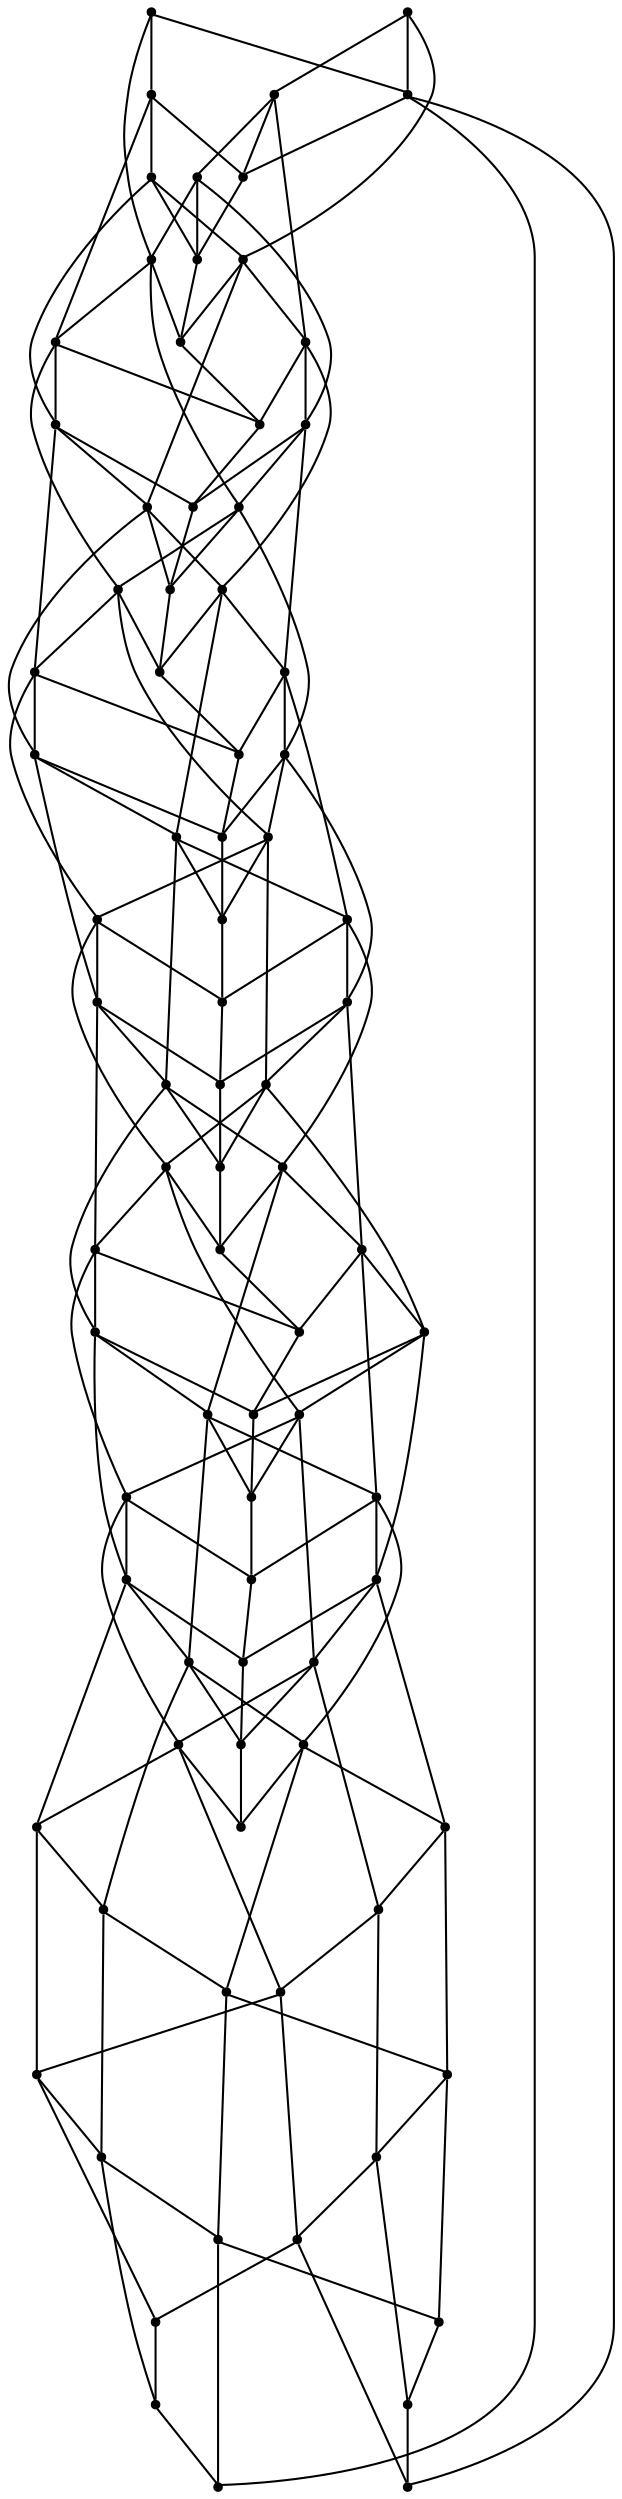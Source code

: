 graph {
  node [shape=point,comment="{\"directed\":false,\"doi\":\"10.1007/978-3-030-92931-2_17\",\"figure\":\"2\"}"]

  v0 [pos="683.0046570267875,1647.8105200933032"]
  v1 [pos="683.0046570267876,1672.3182292240208"]
  v2 [pos="683.0046570267875,1623.2985029000852"]
  v3 [pos="683.0046570267876,1598.7866128821443"]
  v4 [pos="683.0046570267875,1574.274722864203"]
  v5 [pos="683.0046570267875,1549.7669024551183"]
  v6 [pos="683.0046570267876,1525.2550124371774"]
  v7 [pos="683.0046570267875,1500.7429952439595"]
  v8 [pos="683.0046570267875,1476.2311052260184"]
  v9 [pos="683.0046570267875,1451.7232848169338"]
  v10 [pos="683.0046570267875,1427.2113947989926"]
  v11 [pos="683.0046570267876,1402.6993776057748"]
  v12 [pos="683.0046570267875,1378.1874875878336"]
  v13 [pos="683.0046570267875,1353.679667178749"]
  v14 [pos="683.0046570267876,1329.1677771608079"]
  v15 [pos="683.0046570267875,1304.655887142867"]
  v16 [pos="683.0046570267876,1280.1438699496491"]
  v17 [pos="683.0046570267875,1255.631979931708"]
  v18 [pos="683.0046570267876,1231.1241595226231"]
  v19 [pos="683.0046570267876,1206.6122695046822"]
  v20 [pos="683.0046570267875,1182.100379486741"]
  v21 [pos="683.0046570267875,1157.5883622935235"]
  v22 [pos="683.0046570267875,1133.080669059715"]
  v23 [pos="683.0046570267875,1108.5686518664975"]
  v24 [pos="683.0046570267875,1084.0567618485566"]
  v25 [pos="683.0046570267875,1059.5448718306152"]
  v26 [pos="683.0046570267876,1035.0370514215306"]
  v27 [pos="683.0046570267876,1010.5251614035897"]
  v28 [pos="683.0046570267875,986.0131442103716"]
  v29 [pos="683.0046570267875,961.5012541924307"]
  v30 [pos="683.0046570267876,936.9893641744895"]
  v31 [pos="486.9150582851575,1304.655887142867"]
  v32 [pos="486.91505828515756,1329.1677771608079"]
  v33 [pos="486.91505828515756,1353.679667178749"]
  v34 [pos="486.91505828515756,1378.1874875878339"]
  v35 [pos="486.9150582851575,1402.6993776057748"]
  v36 [pos="486.9150582851575,1427.2113947989926"]
  v37 [pos="486.9150582851575,1451.7232848169338"]
  v38 [pos="486.9150582851575,1476.2311052260184"]
  v39 [pos="486.91505828515756,1500.7429952439593"]
  v40 [pos="486.9150582851575,1525.2550124371774"]
  v41 [pos="486.9150582851575,1549.7669024551183"]
  v42 [pos="486.91505828515756,1574.274722864203"]
  v43 [pos="486.9150582851575,1598.7866128821443"]
  v44 [pos="486.9150582851575,1623.2985029000852"]
  v45 [pos="486.9150582851575,1647.810520093303"]
  v46 [pos="486.91505828515756,1672.3182292240208"]
  v47 [pos="486.9150582851575,1696.8302305203288"]
  v48 [pos="486.9150582851575,1721.34212053827"]
  v49 [pos="486.9150582851575,1745.854010556211"]
  v50 [pos="486.9150582851575,1770.3660277494287"]
  v51 [pos="486.9150582851575,1794.8737209832368"]
  v52 [pos="486.9150582851575,1819.3857381764547"]
  v53 [pos="290.82131834782496,1010.5251614035897"]
  v54 [pos="290.82131834782496,1035.0370514215306"]
  v55 [pos="290.82131834782496,1059.5448718306154"]
  v56 [pos="290.82131834782496,1084.0567618485563"]
  v57 [pos="290.82131834782496,1108.5686518664975"]
  v58 [pos="290.82131834782496,1133.0806690597153"]
  v59 [pos="290.82131834782496,1157.5883622935235"]
  v60 [pos="290.82131834782496,1182.100379486741"]
  v61 [pos="290.82131834782496,1206.6122695046822"]
  v62 [pos="290.82131834782496,1231.1241595226231"]
  v63 [pos="290.82131834782496,1255.631979931708"]
  v64 [pos="290.82131834782496,1280.1438699496491"]
  v65 [pos="290.82131834782496,1304.655887142867"]
  v66 [pos="290.82131834782496,1329.167777160808"]
  v67 [pos="290.82131834782496,1353.6796671787488"]
  v68 [pos="290.82131834782496,1378.1874875878339"]
  v69 [pos="290.82131834782496,1402.6993776057748"]
  v70 [pos="290.82131834782496,1427.2113947989926"]
  v71 [pos="290.82131834782496,1451.7232848169338"]
  v72 [pos="290.82131834782496,1476.2311052260184"]
  v73 [pos="290.82131834782496,1500.7429952439595"]
  v74 [pos="290.82131834782496,1525.2550124371774"]
  v75 [pos="290.82131834782496,1549.7669024551183"]
  v76 [pos="290.82131834782496,1574.274722864203"]
  v77 [pos="290.82131834782496,1598.7866128821443"]
  v78 [pos="290.82131834782496,1623.2985029000852"]
  v79 [pos="290.82131834782496,1647.8105200933032"]
  v80 [pos="290.82131834782496,1672.3182292240208"]
  v81 [pos="290.82131834782496,986.0131442103718"]
  v82 [pos="290.82131834782496,961.5012541924307"]
  v83 [pos="290.82131834782496,936.9893641744895"]

  v0 -- v1 [id="-1",pos="683.0046570267875,1647.8105200933032 683.0046570267876,1672.3182292240208 683.0046570267876,1672.3182292240208 683.0046570267876,1672.3182292240208"]
  v77 -- v1 [id="-2",pos="290.82131834782496,1598.7866128821443 683.0046570267876,1672.3182292240208 683.0046570267876,1672.3182292240208 683.0046570267876,1672.3182292240208"]
  v76 -- v0 [id="-3",pos="290.82131834782496,1574.274722864203 683.0046570267875,1647.8105200933032 683.0046570267875,1647.8105200933032 683.0046570267875,1647.8105200933032"]
  v75 -- v2 [id="-4",pos="290.82131834782496,1549.7669024551183 683.0046570267875,1623.2985029000852 683.0046570267875,1623.2985029000852 683.0046570267875,1623.2985029000852"]
  v74 -- v3 [id="-5",pos="290.82131834782496,1525.2550124371774 683.0046570267876,1598.7866128821443 683.0046570267876,1598.7866128821443 683.0046570267876,1598.7866128821443"]
  v73 -- v4 [id="-6",pos="290.82131834782496,1500.7429952439595 683.0046570267875,1574.274722864203 683.0046570267875,1574.274722864203 683.0046570267875,1574.274722864203"]
  v72 -- v5 [id="-7",pos="290.82131834782496,1476.2311052260184 683.0046570267875,1549.7669024551183 683.0046570267875,1549.7669024551183 683.0046570267875,1549.7669024551183"]
  v71 -- v6 [id="-8",pos="290.82131834782496,1451.7232848169338 683.0046570267876,1525.2550124371774 683.0046570267876,1525.2550124371774 683.0046570267876,1525.2550124371774"]
  v70 -- v7 [id="-9",pos="290.82131834782496,1427.2113947989926 683.0046570267875,1500.7429952439595 683.0046570267875,1500.7429952439595 683.0046570267875,1500.7429952439595"]
  v69 -- v8 [id="-10",pos="290.82131834782496,1402.6993776057748 683.0046570267875,1476.2311052260184 683.0046570267875,1476.2311052260184 683.0046570267875,1476.2311052260184"]
  v68 -- v9 [id="-11",pos="290.82131834782496,1378.1874875878339 683.0046570267875,1451.7232848169338 683.0046570267875,1451.7232848169338 683.0046570267875,1451.7232848169338"]
  v67 -- v10 [id="-12",pos="290.82131834782496,1353.6796671787488 683.0046570267875,1427.2113947989926 683.0046570267875,1427.2113947989926 683.0046570267875,1427.2113947989926"]
  v66 -- v11 [id="-13",pos="290.82131834782496,1329.167777160808 683.0046570267876,1402.6993776057748 683.0046570267876,1402.6993776057748 683.0046570267876,1402.6993776057748"]
  v65 -- v12 [id="-14",pos="290.82131834782496,1304.655887142867 683.0046570267875,1378.1874875878336 683.0046570267875,1378.1874875878336 683.0046570267875,1378.1874875878336"]
  v64 -- v13 [id="-15",pos="290.82131834782496,1280.1438699496491 683.0046570267875,1353.679667178749 683.0046570267875,1353.679667178749 683.0046570267875,1353.679667178749"]
  v63 -- v14 [id="-16",pos="290.82131834782496,1255.631979931708 683.0046570267876,1329.1677771608079 683.0046570267876,1329.1677771608079 683.0046570267876,1329.1677771608079"]
  v62 -- v15 [id="-17",pos="290.82131834782496,1231.1241595226231 683.0046570267875,1304.655887142867 683.0046570267875,1304.655887142867 683.0046570267875,1304.655887142867"]
  v61 -- v16 [id="-18",pos="290.82131834782496,1206.6122695046822 683.0046570267876,1280.1438699496491 683.0046570267876,1280.1438699496491 683.0046570267876,1280.1438699496491"]
  v60 -- v17 [id="-19",pos="290.82131834782496,1182.100379486741 683.0046570267875,1255.631979931708 683.0046570267875,1255.631979931708 683.0046570267875,1255.631979931708"]
  v59 -- v18 [id="-20",pos="290.82131834782496,1157.5883622935235 683.0046570267876,1231.1241595226231 683.0046570267876,1231.1241595226231 683.0046570267876,1231.1241595226231"]
  v58 -- v19 [id="-21",pos="290.82131834782496,1133.0806690597153 683.0046570267876,1206.6122695046822 683.0046570267876,1206.6122695046822 683.0046570267876,1206.6122695046822"]
  v57 -- v20 [id="-22",pos="290.82131834782496,1108.5686518664975 683.0046570267875,1182.100379486741 683.0046570267875,1182.100379486741 683.0046570267875,1182.100379486741"]
  v56 -- v21 [id="-23",pos="290.82131834782496,1084.0567618485563 683.0046570267875,1157.5883622935235 683.0046570267875,1157.5883622935235 683.0046570267875,1157.5883622935235"]
  v55 -- v22 [id="-24",pos="290.82131834782496,1059.5448718306154 683.0046570267875,1133.080669059715 683.0046570267875,1133.080669059715 683.0046570267875,1133.080669059715"]
  v54 -- v23 [id="-25",pos="290.82131834782496,1035.0370514215306 683.0046570267875,1108.5686518664975 683.0046570267875,1108.5686518664975 683.0046570267875,1108.5686518664975"]
  v53 -- v24 [id="-26",pos="290.82131834782496,1010.5251614035897 683.0046570267875,1084.0567618485566 683.0046570267875,1084.0567618485566 683.0046570267875,1084.0567618485566"]
  v81 -- v25 [id="-27",pos="290.82131834782496,986.0131442103718 683.0046570267875,1059.5448718306152 683.0046570267875,1059.5448718306152 683.0046570267875,1059.5448718306152"]
  v82 -- v26 [id="-28",pos="290.82131834782496,961.5012541924307 683.0046570267876,1035.0370514215306 683.0046570267876,1035.0370514215306 683.0046570267876,1035.0370514215306"]
  v83 -- v27 [id="-29",pos="290.82131834782496,936.9893641744895 683.0046570267876,1010.5251614035897 683.0046570267876,1010.5251614035897 683.0046570267876,1010.5251614035897"]
  v71 -- v52 [id="-30",pos="290.82131834782496,1451.7232848169338 486.9150582851575,1819.3857381764547 486.9150582851575,1819.3857381764547 486.9150582851575,1819.3857381764547"]
  v70 -- v51 [id="-31",pos="290.82131834782496,1427.2113947989926 486.9150582851575,1794.8737209832368 486.9150582851575,1794.8737209832368 486.9150582851575,1794.8737209832368"]
  v69 -- v50 [id="-32",pos="290.82131834782496,1402.6993776057748 486.9150582851575,1770.3660277494287 486.9150582851575,1770.3660277494287 486.9150582851575,1770.3660277494287"]
  v68 -- v49 [id="-33",pos="290.82131834782496,1378.1874875878339 486.9150582851575,1745.854010556211 486.9150582851575,1745.854010556211 486.9150582851575,1745.854010556211"]
  v67 -- v48 [id="-34",pos="290.82131834782496,1353.6796671787488 486.9150582851575,1721.34212053827 486.9150582851575,1721.34212053827 486.9150582851575,1721.34212053827"]
  v66 -- v47 [id="-35",pos="290.82131834782496,1329.167777160808 486.9150582851575,1696.8302305203288 486.9150582851575,1696.8302305203288 486.9150582851575,1696.8302305203288"]
  v65 -- v46 [id="-36",pos="290.82131834782496,1304.655887142867 486.91505828515756,1672.3182292240208 486.91505828515756,1672.3182292240208 486.91505828515756,1672.3182292240208"]
  v64 -- v45 [id="-37",pos="290.82131834782496,1280.1438699496491 486.9150582851575,1647.810520093303 486.9150582851575,1647.810520093303 486.9150582851575,1647.810520093303"]
  v63 -- v44 [id="-38",pos="290.82131834782496,1255.631979931708 486.9150582851575,1623.2985029000852 486.9150582851575,1623.2985029000852 486.9150582851575,1623.2985029000852"]
  v62 -- v43 [id="-39",pos="290.82131834782496,1231.1241595226231 486.9150582851575,1598.7866128821443 486.9150582851575,1598.7866128821443 486.9150582851575,1598.7866128821443"]
  v61 -- v42 [id="-40",pos="290.82131834782496,1206.6122695046822 486.91505828515756,1574.274722864203 486.91505828515756,1574.274722864203 486.91505828515756,1574.274722864203"]
  v60 -- v41 [id="-41",pos="290.82131834782496,1182.100379486741 486.9150582851575,1549.7669024551183 486.9150582851575,1549.7669024551183 486.9150582851575,1549.7669024551183"]
  v59 -- v40 [id="-42",pos="290.82131834782496,1157.5883622935235 486.9150582851575,1525.2550124371774 486.9150582851575,1525.2550124371774 486.9150582851575,1525.2550124371774"]
  v58 -- v39 [id="-43",pos="290.82131834782496,1133.0806690597153 486.91505828515756,1500.7429952439593 486.91505828515756,1500.7429952439593 486.91505828515756,1500.7429952439593"]
  v57 -- v38 [id="-44",pos="290.82131834782496,1108.5686518664975 486.9150582851575,1476.2311052260184 486.9150582851575,1476.2311052260184 486.9150582851575,1476.2311052260184"]
  v56 -- v37 [id="-45",pos="290.82131834782496,1084.0567618485563 486.9150582851575,1451.7232848169338 486.9150582851575,1451.7232848169338 486.9150582851575,1451.7232848169338"]
  v55 -- v36 [id="-46",pos="290.82131834782496,1059.5448718306154 486.9150582851575,1427.2113947989926 486.9150582851575,1427.2113947989926 486.9150582851575,1427.2113947989926"]
  v54 -- v35 [id="-47",pos="290.82131834782496,1035.0370514215306 486.9150582851575,1402.6993776057748 486.9150582851575,1402.6993776057748 486.9150582851575,1402.6993776057748"]
  v53 -- v34 [id="-48",pos="290.82131834782496,1010.5251614035897 486.91505828515756,1378.1874875878339 486.91505828515756,1378.1874875878339 486.91505828515756,1378.1874875878339"]
  v81 -- v33 [id="-49",pos="290.82131834782496,986.0131442103718 486.91505828515756,1353.679667178749 486.91505828515756,1353.679667178749 486.91505828515756,1353.679667178749"]
  v82 -- v32 [id="-50",pos="290.82131834782496,961.5012541924307 486.91505828515756,1329.1677771608079 486.91505828515756,1329.1677771608079 486.91505828515756,1329.1677771608079"]
  v83 -- v31 [id="-51",pos="290.82131834782496,936.9893641744895 486.9150582851575,1304.655887142867 486.9150582851575,1304.655887142867 486.9150582851575,1304.655887142867"]
  v83 -- v82 [id="-52",pos="290.82131834782496,936.9893641744895 290.82131834782496,961.5012541924307 290.82131834782496,961.5012541924307 290.82131834782496,961.5012541924307"]
  v82 -- v81 [id="-53",pos="290.82131834782496,961.5012541924307 290.82131834782496,986.0131442103718 290.82131834782496,986.0131442103718 290.82131834782496,986.0131442103718"]
  v81 -- v53 [id="-54",pos="290.82131834782496,986.0131442103718 290.82131834782496,1010.5251614035897 290.82131834782496,1010.5251614035897 290.82131834782496,1010.5251614035897"]
  v53 -- v54 [id="-55",pos="290.82131834782496,1010.5251614035897 290.82131834782496,1035.0370514215306 290.82131834782496,1035.0370514215306 290.82131834782496,1035.0370514215306"]
  v54 -- v55 [id="-56",pos="290.82131834782496,1035.0370514215306 290.82131834782496,1059.5448718306154 290.82131834782496,1059.5448718306154 290.82131834782496,1059.5448718306154"]
  v55 -- v56 [id="-57",pos="290.82131834782496,1059.5448718306154 290.82131834782496,1084.0567618485563 290.82131834782496,1084.0567618485563 290.82131834782496,1084.0567618485563"]
  v56 -- v57 [id="-58",pos="290.82131834782496,1084.0567618485563 290.82131834782496,1108.5686518664975 290.82131834782496,1108.5686518664975 290.82131834782496,1108.5686518664975"]
  v57 -- v58 [id="-59",pos="290.82131834782496,1108.5686518664975 290.82131834782496,1133.0806690597153 290.82131834782496,1133.0806690597153 290.82131834782496,1133.0806690597153"]
  v58 -- v59 [id="-60",pos="290.82131834782496,1133.0806690597153 290.82131834782496,1157.5883622935235 290.82131834782496,1157.5883622935235 290.82131834782496,1157.5883622935235"]
  v59 -- v60 [id="-61",pos="290.82131834782496,1157.5883622935235 290.82131834782496,1182.100379486741 290.82131834782496,1182.100379486741 290.82131834782496,1182.100379486741"]
  v60 -- v61 [id="-62",pos="290.82131834782496,1182.100379486741 290.82131834782496,1206.6122695046822 290.82131834782496,1206.6122695046822 290.82131834782496,1206.6122695046822"]
  v61 -- v62 [id="-63",pos="290.82131834782496,1206.6122695046822 290.82131834782496,1231.1241595226231 290.82131834782496,1231.1241595226231 290.82131834782496,1231.1241595226231"]
  v62 -- v63 [id="-64",pos="290.82131834782496,1231.1241595226231 290.82131834782496,1255.631979931708 290.82131834782496,1255.631979931708 290.82131834782496,1255.631979931708"]
  v63 -- v64 [id="-65",pos="290.82131834782496,1255.631979931708 290.82131834782496,1280.1438699496491 290.82131834782496,1280.1438699496491 290.82131834782496,1280.1438699496491"]
  v64 -- v65 [id="-66",pos="290.82131834782496,1280.1438699496491 290.82131834782496,1304.655887142867 290.82131834782496,1304.655887142867 290.82131834782496,1304.655887142867"]
  v65 -- v66 [id="-67",pos="290.82131834782496,1304.655887142867 290.82131834782496,1329.167777160808 290.82131834782496,1329.167777160808 290.82131834782496,1329.167777160808"]
  v66 -- v67 [id="-68",pos="290.82131834782496,1329.167777160808 290.82131834782496,1353.6796671787488 290.82131834782496,1353.6796671787488 290.82131834782496,1353.6796671787488"]
  v67 -- v68 [id="-69",pos="290.82131834782496,1353.6796671787488 290.82131834782496,1378.1874875878339 290.82131834782496,1378.1874875878339 290.82131834782496,1378.1874875878339"]
  v68 -- v69 [id="-70",pos="290.82131834782496,1378.1874875878339 290.82131834782496,1402.6993776057748 290.82131834782496,1402.6993776057748 290.82131834782496,1402.6993776057748"]
  v69 -- v70 [id="-71",pos="290.82131834782496,1402.6993776057748 290.82131834782496,1427.2113947989926 290.82131834782496,1427.2113947989926 290.82131834782496,1427.2113947989926"]
  v70 -- v71 [id="-72",pos="290.82131834782496,1427.2113947989926 290.82131834782496,1451.7232848169338 290.82131834782496,1451.7232848169338 290.82131834782496,1451.7232848169338"]
  v71 -- v72 [id="-73",pos="290.82131834782496,1451.7232848169338 290.82131834782496,1476.2311052260184 290.82131834782496,1476.2311052260184 290.82131834782496,1476.2311052260184"]
  v72 -- v73 [id="-74",pos="290.82131834782496,1476.2311052260184 290.82131834782496,1500.7429952439595 290.82131834782496,1500.7429952439595 290.82131834782496,1500.7429952439595"]
  v73 -- v74 [id="-75",pos="290.82131834782496,1500.7429952439595 290.82131834782496,1525.2550124371774 290.82131834782496,1525.2550124371774 290.82131834782496,1525.2550124371774"]
  v74 -- v75 [id="-76",pos="290.82131834782496,1525.2550124371774 290.82131834782496,1549.7669024551183 290.82131834782496,1549.7669024551183 290.82131834782496,1549.7669024551183"]
  v75 -- v76 [id="-77",pos="290.82131834782496,1549.7669024551183 290.82131834782496,1574.274722864203 290.82131834782496,1574.274722864203 290.82131834782496,1574.274722864203"]
  v76 -- v77 [id="-78",pos="290.82131834782496,1574.274722864203 290.82131834782496,1598.7866128821443 290.82131834782496,1598.7866128821443 290.82131834782496,1598.7866128821443"]
  v77 -- v78 [id="-79",pos="290.82131834782496,1598.7866128821443 290.82131834782496,1623.2985029000852 290.82131834782496,1623.2985029000852 290.82131834782496,1623.2985029000852"]
  v78 -- v79 [id="-80",pos="290.82131834782496,1623.2985029000852 290.82131834782496,1647.8105200933032 290.82131834782496,1647.8105200933032 290.82131834782496,1647.8105200933032"]
  v79 -- v80 [id="-81",pos="290.82131834782496,1647.8105200933032 290.82131834782496,1672.3182292240208 290.82131834782496,1672.3182292240208 290.82131834782496,1672.3182292240208"]
  v31 -- v80 [id="-82",pos="486.9150582851575,1304.655887142867 290.82131834782496,1672.3182292240208 290.82131834782496,1672.3182292240208 290.82131834782496,1672.3182292240208"]
  v31 -- v1 [id="-83",pos="486.9150582851575,1304.655887142867 683.0046570267876,1672.3182292240208 683.0046570267876,1672.3182292240208 683.0046570267876,1672.3182292240208"]
  v31 -- v32 [id="-84",pos="486.9150582851575,1304.655887142867 486.91505828515756,1329.1677771608079 486.91505828515756,1329.1677771608079 486.91505828515756,1329.1677771608079"]
  v32 -- v33 [id="-85",pos="486.91505828515756,1329.1677771608079 486.91505828515756,1353.679667178749 486.91505828515756,1353.679667178749 486.91505828515756,1353.679667178749"]
  v33 -- v34 [id="-86",pos="486.91505828515756,1353.679667178749 486.91505828515756,1378.1874875878339 486.91505828515756,1378.1874875878339 486.91505828515756,1378.1874875878339"]
  v34 -- v35 [id="-87",pos="486.91505828515756,1378.1874875878339 486.9150582851575,1402.6993776057748 486.9150582851575,1402.6993776057748 486.9150582851575,1402.6993776057748"]
  v35 -- v36 [id="-88",pos="486.9150582851575,1402.6993776057748 486.9150582851575,1427.2113947989926 486.9150582851575,1427.2113947989926 486.9150582851575,1427.2113947989926"]
  v36 -- v37 [id="-89",pos="486.9150582851575,1427.2113947989926 486.9150582851575,1451.7232848169338 486.9150582851575,1451.7232848169338 486.9150582851575,1451.7232848169338"]
  v37 -- v38 [id="-90",pos="486.9150582851575,1451.7232848169338 486.9150582851575,1476.2311052260184 486.9150582851575,1476.2311052260184 486.9150582851575,1476.2311052260184"]
  v38 -- v39 [id="-91",pos="486.9150582851575,1476.2311052260184 486.91505828515756,1500.7429952439593 486.91505828515756,1500.7429952439593 486.91505828515756,1500.7429952439593"]
  v39 -- v40 [id="-92",pos="486.91505828515756,1500.7429952439593 486.9150582851575,1525.2550124371774 486.9150582851575,1525.2550124371774 486.9150582851575,1525.2550124371774"]
  v40 -- v41 [id="-93",pos="486.9150582851575,1525.2550124371774 486.9150582851575,1549.7669024551183 486.9150582851575,1549.7669024551183 486.9150582851575,1549.7669024551183"]
  v41 -- v42 [id="-94",pos="486.9150582851575,1549.7669024551183 486.91505828515756,1574.274722864203 486.91505828515756,1574.274722864203 486.91505828515756,1574.274722864203"]
  v42 -- v43 [id="-95",pos="486.91505828515756,1574.274722864203 486.9150582851575,1598.7866128821443 486.9150582851575,1598.7866128821443 486.9150582851575,1598.7866128821443"]
  v43 -- v44 [id="-96",pos="486.9150582851575,1598.7866128821443 486.9150582851575,1623.2985029000852 486.9150582851575,1623.2985029000852 486.9150582851575,1623.2985029000852"]
  v44 -- v45 [id="-97",pos="486.9150582851575,1623.2985029000852 486.9150582851575,1647.810520093303 486.9150582851575,1647.810520093303 486.9150582851575,1647.810520093303"]
  v45 -- v46 [id="-98",pos="486.9150582851575,1647.810520093303 486.91505828515756,1672.3182292240208 486.91505828515756,1672.3182292240208 486.91505828515756,1672.3182292240208"]
  v46 -- v47 [id="-99",pos="486.91505828515756,1672.3182292240208 486.9150582851575,1696.8302305203288 486.9150582851575,1696.8302305203288 486.9150582851575,1696.8302305203288"]
  v47 -- v48 [id="-100",pos="486.9150582851575,1696.8302305203288 486.9150582851575,1721.34212053827 486.9150582851575,1721.34212053827 486.9150582851575,1721.34212053827"]
  v48 -- v49 [id="-101",pos="486.9150582851575,1721.34212053827 486.9150582851575,1745.854010556211 486.9150582851575,1745.854010556211 486.9150582851575,1745.854010556211"]
  v49 -- v50 [id="-102",pos="486.9150582851575,1745.854010556211 486.9150582851575,1770.3660277494287 486.9150582851575,1770.3660277494287 486.9150582851575,1770.3660277494287"]
  v50 -- v51 [id="-103",pos="486.9150582851575,1770.3660277494287 486.9150582851575,1794.8737209832368 486.9150582851575,1794.8737209832368 486.9150582851575,1794.8737209832368"]
  v51 -- v52 [id="-104",pos="486.9150582851575,1794.8737209832368 486.9150582851575,1819.3857381764547 486.9150582851575,1819.3857381764547 486.9150582851575,1819.3857381764547"]
  v3 -- v80 [id="-105",pos="683.0046570267876,1598.7866128821443 290.82131834782496,1672.3182292240208 290.82131834782496,1672.3182292240208 290.82131834782496,1672.3182292240208"]
  v4 -- v79 [id="-106",pos="683.0046570267875,1574.274722864203 290.82131834782496,1647.8105200933032 290.82131834782496,1647.8105200933032 290.82131834782496,1647.8105200933032"]
  v5 -- v78 [id="-107",pos="683.0046570267875,1549.7669024551183 290.82131834782496,1623.2985029000852 290.82131834782496,1623.2985029000852 290.82131834782496,1623.2985029000852"]
  v6 -- v77 [id="-108",pos="683.0046570267876,1525.2550124371774 290.82131834782496,1598.7866128821443 290.82131834782496,1598.7866128821443 290.82131834782496,1598.7866128821443"]
  v7 -- v76 [id="-109",pos="683.0046570267875,1500.7429952439595 290.82131834782496,1574.274722864203 290.82131834782496,1574.274722864203 290.82131834782496,1574.274722864203"]
  v8 -- v75 [id="-110",pos="683.0046570267875,1476.2311052260184 290.82131834782496,1549.7669024551183 290.82131834782496,1549.7669024551183 290.82131834782496,1549.7669024551183"]
  v9 -- v74 [id="-111",pos="683.0046570267875,1451.7232848169338 290.82131834782496,1525.2550124371774 290.82131834782496,1525.2550124371774 290.82131834782496,1525.2550124371774"]
  v10 -- v73 [id="-112",pos="683.0046570267875,1427.2113947989926 290.82131834782496,1500.7429952439595 290.82131834782496,1500.7429952439595 290.82131834782496,1500.7429952439595"]
  v11 -- v72 [id="-113",pos="683.0046570267876,1402.6993776057748 290.82131834782496,1476.2311052260184 290.82131834782496,1476.2311052260184 290.82131834782496,1476.2311052260184"]
  v12 -- v71 [id="-114",pos="683.0046570267875,1378.1874875878336 290.82131834782496,1451.7232848169338 290.82131834782496,1451.7232848169338 290.82131834782496,1451.7232848169338"]
  v13 -- v70 [id="-115",pos="683.0046570267875,1353.679667178749 290.82131834782496,1427.2113947989926 290.82131834782496,1427.2113947989926 290.82131834782496,1427.2113947989926"]
  v14 -- v69 [id="-116",pos="683.0046570267876,1329.1677771608079 290.82131834782496,1402.6993776057748 290.82131834782496,1402.6993776057748 290.82131834782496,1402.6993776057748"]
  v15 -- v68 [id="-117",pos="683.0046570267875,1304.655887142867 290.82131834782496,1378.1874875878339 290.82131834782496,1378.1874875878339 290.82131834782496,1378.1874875878339"]
  v16 -- v67 [id="-118",pos="683.0046570267876,1280.1438699496491 290.82131834782496,1353.6796671787488 290.82131834782496,1353.6796671787488 290.82131834782496,1353.6796671787488"]
  v17 -- v66 [id="-119",pos="683.0046570267875,1255.631979931708 290.82131834782496,1329.167777160808 290.82131834782496,1329.167777160808 290.82131834782496,1329.167777160808"]
  v18 -- v65 [id="-120",pos="683.0046570267876,1231.1241595226231 290.82131834782496,1304.655887142867 290.82131834782496,1304.655887142867 290.82131834782496,1304.655887142867"]
  v19 -- v64 [id="-121",pos="683.0046570267876,1206.6122695046822 290.82131834782496,1280.1438699496491 290.82131834782496,1280.1438699496491 290.82131834782496,1280.1438699496491"]
  v20 -- v63 [id="-122",pos="683.0046570267875,1182.100379486741 290.82131834782496,1255.631979931708 290.82131834782496,1255.631979931708 290.82131834782496,1255.631979931708"]
  v21 -- v62 [id="-123",pos="683.0046570267875,1157.5883622935235 290.82131834782496,1231.1241595226231 290.82131834782496,1231.1241595226231 290.82131834782496,1231.1241595226231"]
  v22 -- v61 [id="-124",pos="683.0046570267875,1133.080669059715 290.82131834782496,1206.6122695046822 290.82131834782496,1206.6122695046822 290.82131834782496,1206.6122695046822"]
  v23 -- v60 [id="-125",pos="683.0046570267875,1108.5686518664975 290.82131834782496,1182.100379486741 290.82131834782496,1182.100379486741 290.82131834782496,1182.100379486741"]
  v24 -- v59 [id="-126",pos="683.0046570267875,1084.0567618485566 290.82131834782496,1157.5883622935235 290.82131834782496,1157.5883622935235 290.82131834782496,1157.5883622935235"]
  v25 -- v58 [id="-127",pos="683.0046570267875,1059.5448718306152 290.82131834782496,1133.0806690597153 290.82131834782496,1133.0806690597153 290.82131834782496,1133.0806690597153"]
  v26 -- v57 [id="-128",pos="683.0046570267876,1035.0370514215306 290.82131834782496,1108.5686518664975 290.82131834782496,1108.5686518664975 290.82131834782496,1108.5686518664975"]
  v27 -- v56 [id="-129",pos="683.0046570267876,1010.5251614035897 290.82131834782496,1084.0567618485563 290.82131834782496,1084.0567618485563 290.82131834782496,1084.0567618485563"]
  v28 -- v55 [id="-130",pos="683.0046570267875,986.0131442103716 290.82131834782496,1059.5448718306154 290.82131834782496,1059.5448718306154 290.82131834782496,1059.5448718306154"]
  v29 -- v54 [id="-131",pos="683.0046570267875,961.5012541924307 290.82131834782496,1035.0370514215306 290.82131834782496,1035.0370514215306 290.82131834782496,1035.0370514215306"]
  v30 -- v53 [id="-132",pos="683.0046570267876,936.9893641744895 290.82131834782496,1010.5251614035897 290.82131834782496,1010.5251614035897 290.82131834782496,1010.5251614035897"]
  v9 -- v52 [id="-133",pos="683.0046570267875,1451.7232848169338 486.9150582851575,1819.3857381764547 486.9150582851575,1819.3857381764547 486.9150582851575,1819.3857381764547"]
  v10 -- v51 [id="-134",pos="683.0046570267875,1427.2113947989926 486.9150582851575,1794.8737209832368 486.9150582851575,1794.8737209832368 486.9150582851575,1794.8737209832368"]
  v11 -- v50 [id="-135",pos="683.0046570267876,1402.6993776057748 486.9150582851575,1770.3660277494287 486.9150582851575,1770.3660277494287 486.9150582851575,1770.3660277494287"]
  v12 -- v49 [id="-136",pos="683.0046570267875,1378.1874875878336 486.9150582851575,1745.854010556211 486.9150582851575,1745.854010556211 486.9150582851575,1745.854010556211"]
  v13 -- v48 [id="-137",pos="683.0046570267875,1353.679667178749 486.9150582851575,1721.34212053827 486.9150582851575,1721.34212053827 486.9150582851575,1721.34212053827"]
  v14 -- v47 [id="-138",pos="683.0046570267876,1329.1677771608079 486.9150582851575,1696.8302305203288 486.9150582851575,1696.8302305203288 486.9150582851575,1696.8302305203288"]
  v15 -- v46 [id="-139",pos="683.0046570267875,1304.655887142867 486.91505828515756,1672.3182292240208 486.91505828515756,1672.3182292240208 486.91505828515756,1672.3182292240208"]
  v16 -- v45 [id="-140",pos="683.0046570267876,1280.1438699496491 486.9150582851575,1647.810520093303 486.9150582851575,1647.810520093303 486.9150582851575,1647.810520093303"]
  v17 -- v44 [id="-141",pos="683.0046570267875,1255.631979931708 486.9150582851575,1623.2985029000852 486.9150582851575,1623.2985029000852 486.9150582851575,1623.2985029000852"]
  v18 -- v43 [id="-142",pos="683.0046570267876,1231.1241595226231 486.9150582851575,1598.7866128821443 486.9150582851575,1598.7866128821443 486.9150582851575,1598.7866128821443"]
  v19 -- v42 [id="-143",pos="683.0046570267876,1206.6122695046822 486.91505828515756,1574.274722864203 486.91505828515756,1574.274722864203 486.91505828515756,1574.274722864203"]
  v20 -- v41 [id="-144",pos="683.0046570267875,1182.100379486741 486.9150582851575,1549.7669024551183 486.9150582851575,1549.7669024551183 486.9150582851575,1549.7669024551183"]
  v21 -- v40 [id="-145",pos="683.0046570267875,1157.5883622935235 486.9150582851575,1525.2550124371774 486.9150582851575,1525.2550124371774 486.9150582851575,1525.2550124371774"]
  v22 -- v39 [id="-146",pos="683.0046570267875,1133.080669059715 486.91505828515756,1500.7429952439593 486.91505828515756,1500.7429952439593 486.91505828515756,1500.7429952439593"]
  v23 -- v38 [id="-147",pos="683.0046570267875,1108.5686518664975 486.9150582851575,1476.2311052260184 486.9150582851575,1476.2311052260184 486.9150582851575,1476.2311052260184"]
  v24 -- v37 [id="-148",pos="683.0046570267875,1084.0567618485566 486.9150582851575,1451.7232848169338 486.9150582851575,1451.7232848169338 486.9150582851575,1451.7232848169338"]
  v25 -- v36 [id="-149",pos="683.0046570267875,1059.5448718306152 486.9150582851575,1427.2113947989926 486.9150582851575,1427.2113947989926 486.9150582851575,1427.2113947989926"]
  v26 -- v35 [id="-150",pos="683.0046570267876,1035.0370514215306 486.9150582851575,1402.6993776057748 486.9150582851575,1402.6993776057748 486.9150582851575,1402.6993776057748"]
  v27 -- v34 [id="-151",pos="683.0046570267876,1010.5251614035897 486.91505828515756,1378.1874875878339 486.91505828515756,1378.1874875878339 486.91505828515756,1378.1874875878339"]
  v28 -- v33 [id="-152",pos="683.0046570267875,986.0131442103716 486.91505828515756,1353.679667178749 486.91505828515756,1353.679667178749 486.91505828515756,1353.679667178749"]
  v29 -- v32 [id="-153",pos="683.0046570267875,961.5012541924307 486.91505828515756,1329.1677771608079 486.91505828515756,1329.1677771608079 486.91505828515756,1329.1677771608079"]
  v30 -- v31 [id="-154",pos="683.0046570267876,936.9893641744895 486.9150582851575,1304.655887142867 486.9150582851575,1304.655887142867 486.9150582851575,1304.655887142867"]
  v30 -- v29 [id="-155",pos="683.0046570267876,936.9893641744895 683.0046570267875,961.5012541924307 683.0046570267875,961.5012541924307 683.0046570267875,961.5012541924307"]
  v29 -- v28 [id="-156",pos="683.0046570267875,961.5012541924307 683.0046570267875,986.0131442103716 683.0046570267875,986.0131442103716 683.0046570267875,986.0131442103716"]
  v28 -- v27 [id="-157",pos="683.0046570267875,986.0131442103716 683.0046570267876,1010.5251614035897 683.0046570267876,1010.5251614035897 683.0046570267876,1010.5251614035897"]
  v27 -- v26 [id="-158",pos="683.0046570267876,1010.5251614035897 683.0046570267876,1035.0370514215306 683.0046570267876,1035.0370514215306 683.0046570267876,1035.0370514215306"]
  v26 -- v25 [id="-159",pos="683.0046570267876,1035.0370514215306 683.0046570267875,1059.5448718306152 683.0046570267875,1059.5448718306152 683.0046570267875,1059.5448718306152"]
  v25 -- v24 [id="-160",pos="683.0046570267875,1059.5448718306152 683.0046570267875,1084.0567618485566 683.0046570267875,1084.0567618485566 683.0046570267875,1084.0567618485566"]
  v24 -- v23 [id="-161",pos="683.0046570267875,1084.0567618485566 683.0046570267875,1108.5686518664975 683.0046570267875,1108.5686518664975 683.0046570267875,1108.5686518664975"]
  v23 -- v22 [id="-162",pos="683.0046570267875,1108.5686518664975 683.0046570267875,1133.080669059715 683.0046570267875,1133.080669059715 683.0046570267875,1133.080669059715"]
  v22 -- v21 [id="-163",pos="683.0046570267875,1133.080669059715 683.0046570267875,1157.5883622935235 683.0046570267875,1157.5883622935235 683.0046570267875,1157.5883622935235"]
  v21 -- v20 [id="-164",pos="683.0046570267875,1157.5883622935235 683.0046570267875,1182.100379486741 683.0046570267875,1182.100379486741 683.0046570267875,1182.100379486741"]
  v20 -- v19 [id="-165",pos="683.0046570267875,1182.100379486741 683.0046570267876,1206.6122695046822 683.0046570267876,1206.6122695046822 683.0046570267876,1206.6122695046822"]
  v19 -- v18 [id="-166",pos="683.0046570267876,1206.6122695046822 683.0046570267876,1231.1241595226231 683.0046570267876,1231.1241595226231 683.0046570267876,1231.1241595226231"]
  v18 -- v17 [id="-167",pos="683.0046570267876,1231.1241595226231 683.0046570267875,1255.631979931708 683.0046570267875,1255.631979931708 683.0046570267875,1255.631979931708"]
  v17 -- v16 [id="-168",pos="683.0046570267875,1255.631979931708 683.0046570267876,1280.1438699496491 683.0046570267876,1280.1438699496491 683.0046570267876,1280.1438699496491"]
  v16 -- v15 [id="-169",pos="683.0046570267876,1280.1438699496491 683.0046570267875,1304.655887142867 683.0046570267875,1304.655887142867 683.0046570267875,1304.655887142867"]
  v15 -- v14 [id="-170",pos="683.0046570267875,1304.655887142867 683.0046570267876,1329.1677771608079 683.0046570267876,1329.1677771608079 683.0046570267876,1329.1677771608079"]
  v14 -- v13 [id="-171",pos="683.0046570267876,1329.1677771608079 683.0046570267875,1353.679667178749 683.0046570267875,1353.679667178749 683.0046570267875,1353.679667178749"]
  v13 -- v12 [id="-172",pos="683.0046570267875,1353.679667178749 683.0046570267875,1378.1874875878336 683.0046570267875,1378.1874875878336 683.0046570267875,1378.1874875878336"]
  v12 -- v11 [id="-173",pos="683.0046570267875,1378.1874875878336 683.0046570267876,1402.6993776057748 683.0046570267876,1402.6993776057748 683.0046570267876,1402.6993776057748"]
  v11 -- v10 [id="-174",pos="683.0046570267876,1402.6993776057748 683.0046570267875,1427.2113947989926 683.0046570267875,1427.2113947989926 683.0046570267875,1427.2113947989926"]
  v10 -- v9 [id="-175",pos="683.0046570267875,1427.2113947989926 683.0046570267875,1451.7232848169338 683.0046570267875,1451.7232848169338 683.0046570267875,1451.7232848169338"]
  v9 -- v8 [id="-176",pos="683.0046570267875,1451.7232848169338 683.0046570267875,1476.2311052260184 683.0046570267875,1476.2311052260184 683.0046570267875,1476.2311052260184"]
  v8 -- v7 [id="-177",pos="683.0046570267875,1476.2311052260184 683.0046570267875,1500.7429952439595 683.0046570267875,1500.7429952439595 683.0046570267875,1500.7429952439595"]
  v7 -- v6 [id="-178",pos="683.0046570267875,1500.7429952439595 683.0046570267876,1525.2550124371774 683.0046570267876,1525.2550124371774 683.0046570267876,1525.2550124371774"]
  v6 -- v5 [id="-179",pos="683.0046570267876,1525.2550124371774 683.0046570267875,1549.7669024551183 683.0046570267875,1549.7669024551183 683.0046570267875,1549.7669024551183"]
  v5 -- v4 [id="-180",pos="683.0046570267875,1549.7669024551183 683.0046570267875,1574.274722864203 683.0046570267875,1574.274722864203 683.0046570267875,1574.274722864203"]
  v4 -- v3 [id="-181",pos="683.0046570267875,1574.274722864203 683.0046570267876,1598.7866128821443 683.0046570267876,1598.7866128821443 683.0046570267876,1598.7866128821443"]
  v3 -- v2 [id="-182",pos="683.0046570267876,1598.7866128821443 683.0046570267875,1623.2985029000852 683.0046570267875,1623.2985029000852 683.0046570267875,1623.2985029000852"]
  v2 -- v0 [id="-183",pos="683.0046570267875,1623.2985029000852 683.0046570267875,1647.8105200933032 683.0046570267875,1647.8105200933032 683.0046570267875,1647.8105200933032"]
}